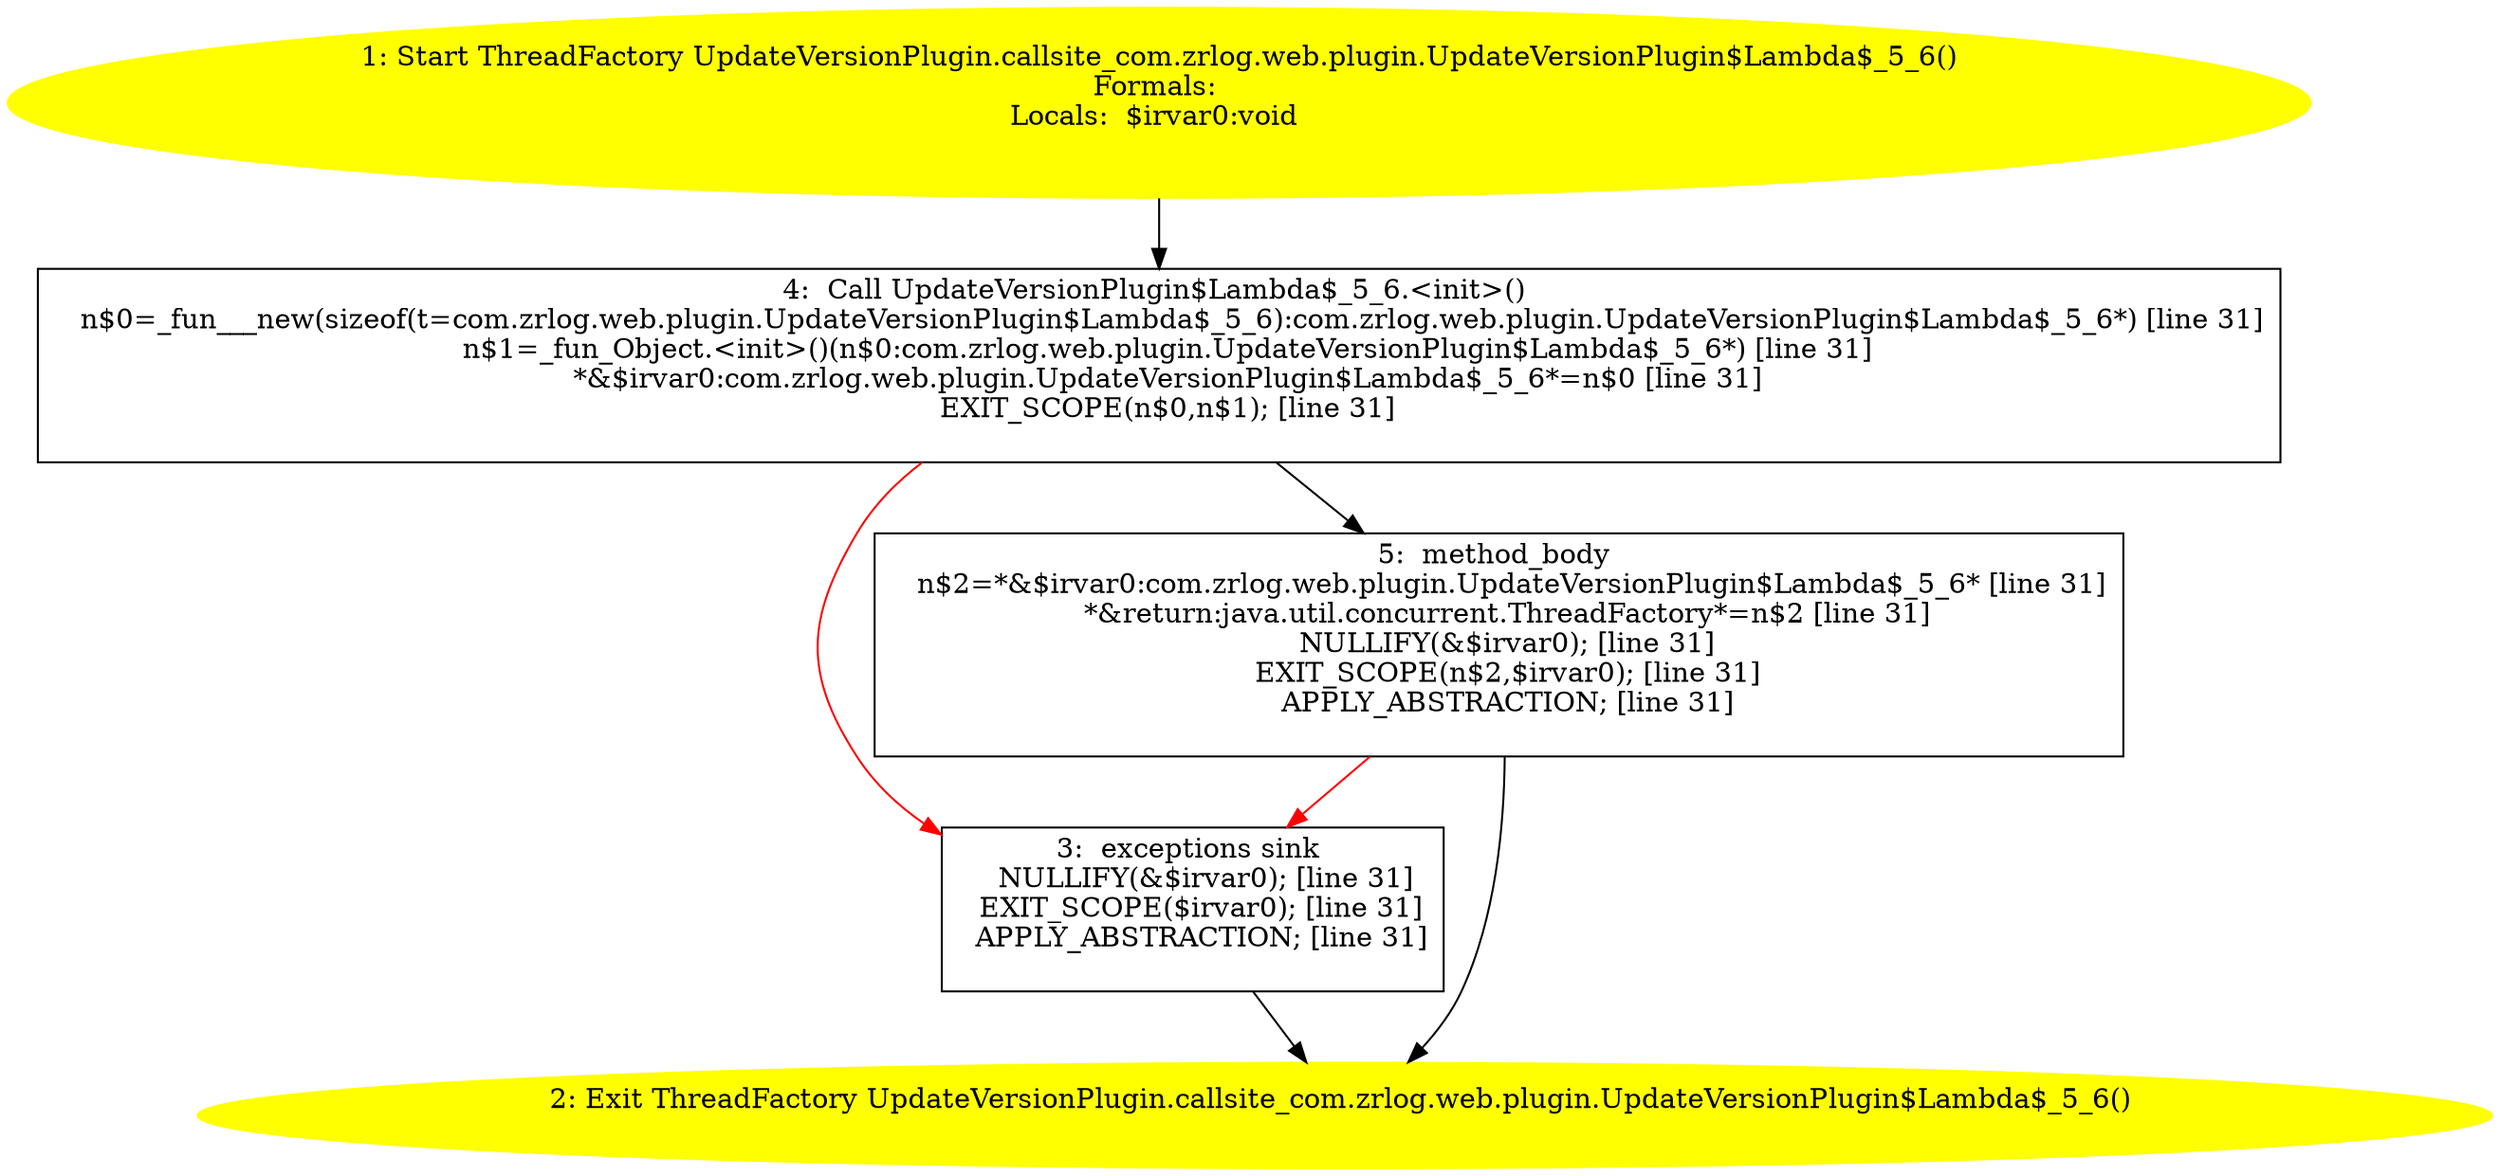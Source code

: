 /* @generated */
digraph cfg {
"com.zrlog.web.plugin.UpdateVersionPlugin.callsite_com.zrlog.web.plugin.UpdateVersionPlugin$Lambda$_5.8876fa1905e2b124350f36c938e8dae7_1" [label="1: Start ThreadFactory UpdateVersionPlugin.callsite_com.zrlog.web.plugin.UpdateVersionPlugin$Lambda$_5_6()\nFormals: \nLocals:  $irvar0:void \n  " color=yellow style=filled]
	

	 "com.zrlog.web.plugin.UpdateVersionPlugin.callsite_com.zrlog.web.plugin.UpdateVersionPlugin$Lambda$_5.8876fa1905e2b124350f36c938e8dae7_1" -> "com.zrlog.web.plugin.UpdateVersionPlugin.callsite_com.zrlog.web.plugin.UpdateVersionPlugin$Lambda$_5.8876fa1905e2b124350f36c938e8dae7_4" ;
"com.zrlog.web.plugin.UpdateVersionPlugin.callsite_com.zrlog.web.plugin.UpdateVersionPlugin$Lambda$_5.8876fa1905e2b124350f36c938e8dae7_2" [label="2: Exit ThreadFactory UpdateVersionPlugin.callsite_com.zrlog.web.plugin.UpdateVersionPlugin$Lambda$_5_6() \n  " color=yellow style=filled]
	

"com.zrlog.web.plugin.UpdateVersionPlugin.callsite_com.zrlog.web.plugin.UpdateVersionPlugin$Lambda$_5.8876fa1905e2b124350f36c938e8dae7_3" [label="3:  exceptions sink \n   NULLIFY(&$irvar0); [line 31]\n  EXIT_SCOPE($irvar0); [line 31]\n  APPLY_ABSTRACTION; [line 31]\n " shape="box"]
	

	 "com.zrlog.web.plugin.UpdateVersionPlugin.callsite_com.zrlog.web.plugin.UpdateVersionPlugin$Lambda$_5.8876fa1905e2b124350f36c938e8dae7_3" -> "com.zrlog.web.plugin.UpdateVersionPlugin.callsite_com.zrlog.web.plugin.UpdateVersionPlugin$Lambda$_5.8876fa1905e2b124350f36c938e8dae7_2" ;
"com.zrlog.web.plugin.UpdateVersionPlugin.callsite_com.zrlog.web.plugin.UpdateVersionPlugin$Lambda$_5.8876fa1905e2b124350f36c938e8dae7_4" [label="4:  Call UpdateVersionPlugin$Lambda$_5_6.<init>() \n   n$0=_fun___new(sizeof(t=com.zrlog.web.plugin.UpdateVersionPlugin$Lambda$_5_6):com.zrlog.web.plugin.UpdateVersionPlugin$Lambda$_5_6*) [line 31]\n  n$1=_fun_Object.<init>()(n$0:com.zrlog.web.plugin.UpdateVersionPlugin$Lambda$_5_6*) [line 31]\n  *&$irvar0:com.zrlog.web.plugin.UpdateVersionPlugin$Lambda$_5_6*=n$0 [line 31]\n  EXIT_SCOPE(n$0,n$1); [line 31]\n " shape="box"]
	

	 "com.zrlog.web.plugin.UpdateVersionPlugin.callsite_com.zrlog.web.plugin.UpdateVersionPlugin$Lambda$_5.8876fa1905e2b124350f36c938e8dae7_4" -> "com.zrlog.web.plugin.UpdateVersionPlugin.callsite_com.zrlog.web.plugin.UpdateVersionPlugin$Lambda$_5.8876fa1905e2b124350f36c938e8dae7_5" ;
	 "com.zrlog.web.plugin.UpdateVersionPlugin.callsite_com.zrlog.web.plugin.UpdateVersionPlugin$Lambda$_5.8876fa1905e2b124350f36c938e8dae7_4" -> "com.zrlog.web.plugin.UpdateVersionPlugin.callsite_com.zrlog.web.plugin.UpdateVersionPlugin$Lambda$_5.8876fa1905e2b124350f36c938e8dae7_3" [color="red" ];
"com.zrlog.web.plugin.UpdateVersionPlugin.callsite_com.zrlog.web.plugin.UpdateVersionPlugin$Lambda$_5.8876fa1905e2b124350f36c938e8dae7_5" [label="5:  method_body \n   n$2=*&$irvar0:com.zrlog.web.plugin.UpdateVersionPlugin$Lambda$_5_6* [line 31]\n  *&return:java.util.concurrent.ThreadFactory*=n$2 [line 31]\n  NULLIFY(&$irvar0); [line 31]\n  EXIT_SCOPE(n$2,$irvar0); [line 31]\n  APPLY_ABSTRACTION; [line 31]\n " shape="box"]
	

	 "com.zrlog.web.plugin.UpdateVersionPlugin.callsite_com.zrlog.web.plugin.UpdateVersionPlugin$Lambda$_5.8876fa1905e2b124350f36c938e8dae7_5" -> "com.zrlog.web.plugin.UpdateVersionPlugin.callsite_com.zrlog.web.plugin.UpdateVersionPlugin$Lambda$_5.8876fa1905e2b124350f36c938e8dae7_2" ;
	 "com.zrlog.web.plugin.UpdateVersionPlugin.callsite_com.zrlog.web.plugin.UpdateVersionPlugin$Lambda$_5.8876fa1905e2b124350f36c938e8dae7_5" -> "com.zrlog.web.plugin.UpdateVersionPlugin.callsite_com.zrlog.web.plugin.UpdateVersionPlugin$Lambda$_5.8876fa1905e2b124350f36c938e8dae7_3" [color="red" ];
}
